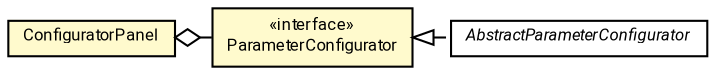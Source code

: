 #!/usr/local/bin/dot
#
# Class diagram 
# Generated by UMLGraph version R5_7_2-60-g0e99a6 (http://www.spinellis.gr/umlgraph/)
#

digraph G {
	graph [fontnames="svg"]
	edge [fontname="Roboto",fontsize=7,labelfontname="Roboto",labelfontsize=7,color="black"];
	node [fontname="Roboto",fontcolor="black",fontsize=8,shape=plaintext,margin=0,width=0,height=0];
	nodesep=0.15;
	ranksep=0.25;
	rankdir=LR;
	// de.lmu.ifi.dbs.elki.gui.configurator.ParameterConfigurator
	c8026821 [label=<<table title="de.lmu.ifi.dbs.elki.gui.configurator.ParameterConfigurator" border="0" cellborder="1" cellspacing="0" cellpadding="2" bgcolor="lemonChiffon" href="ParameterConfigurator.html" target="_parent">
		<tr><td><table border="0" cellspacing="0" cellpadding="1">
		<tr><td align="center" balign="center"> &#171;interface&#187; </td></tr>
		<tr><td align="center" balign="center"> <font face="Roboto">ParameterConfigurator</font> </td></tr>
		</table></td></tr>
		</table>>, URL="ParameterConfigurator.html"];
	// de.lmu.ifi.dbs.elki.gui.configurator.AbstractParameterConfigurator<T extends de.lmu.ifi.dbs.elki.utilities.optionhandling.parameters.Parameter<?>>
	c8026823 [label=<<table title="de.lmu.ifi.dbs.elki.gui.configurator.AbstractParameterConfigurator" border="0" cellborder="1" cellspacing="0" cellpadding="2" href="AbstractParameterConfigurator.html" target="_parent">
		<tr><td><table border="0" cellspacing="0" cellpadding="1">
		<tr><td align="center" balign="center"> <font face="Roboto"><i>AbstractParameterConfigurator</i></font> </td></tr>
		</table></td></tr>
		</table>>, URL="AbstractParameterConfigurator.html"];
	// de.lmu.ifi.dbs.elki.gui.configurator.ConfiguratorPanel
	c8026826 [label=<<table title="de.lmu.ifi.dbs.elki.gui.configurator.ConfiguratorPanel" border="0" cellborder="1" cellspacing="0" cellpadding="2" bgcolor="LemonChiffon" href="ConfiguratorPanel.html" target="_parent">
		<tr><td><table border="0" cellspacing="0" cellpadding="1">
		<tr><td align="center" balign="center"> <font face="Roboto">ConfiguratorPanel</font> </td></tr>
		</table></td></tr>
		</table>>, URL="ConfiguratorPanel.html"];
	// de.lmu.ifi.dbs.elki.gui.configurator.AbstractParameterConfigurator<T extends de.lmu.ifi.dbs.elki.utilities.optionhandling.parameters.Parameter<?>> implements de.lmu.ifi.dbs.elki.gui.configurator.ParameterConfigurator
	c8026821 -> c8026823 [arrowtail=empty,style=dashed,dir=back,weight=9];
	// de.lmu.ifi.dbs.elki.gui.configurator.ConfiguratorPanel has de.lmu.ifi.dbs.elki.gui.configurator.ParameterConfigurator
	c8026826 -> c8026821 [arrowhead=none,arrowtail=ediamond,dir=back,weight=4];
}

